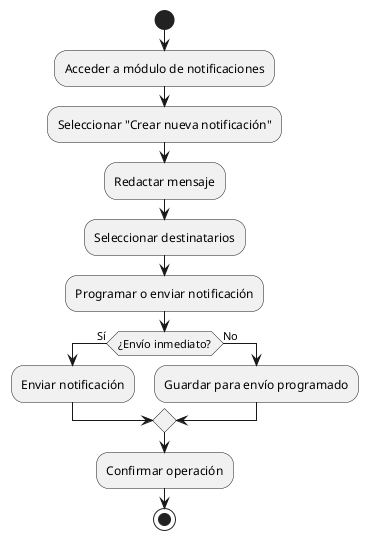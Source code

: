 @startuml Aniadir_notificacion
|Administrador|
start

:Acceder a módulo de notificaciones;
:Seleccionar "Crear nueva notificación";
:Redactar mensaje;
:Seleccionar destinatarios;
:Programar o enviar notificación;

if (¿Envío inmediato?) then (Sí)
  :Enviar notificación;
else (No)
  :Guardar para envío programado;
endif

:Confirmar operación;

stop
@enduml

